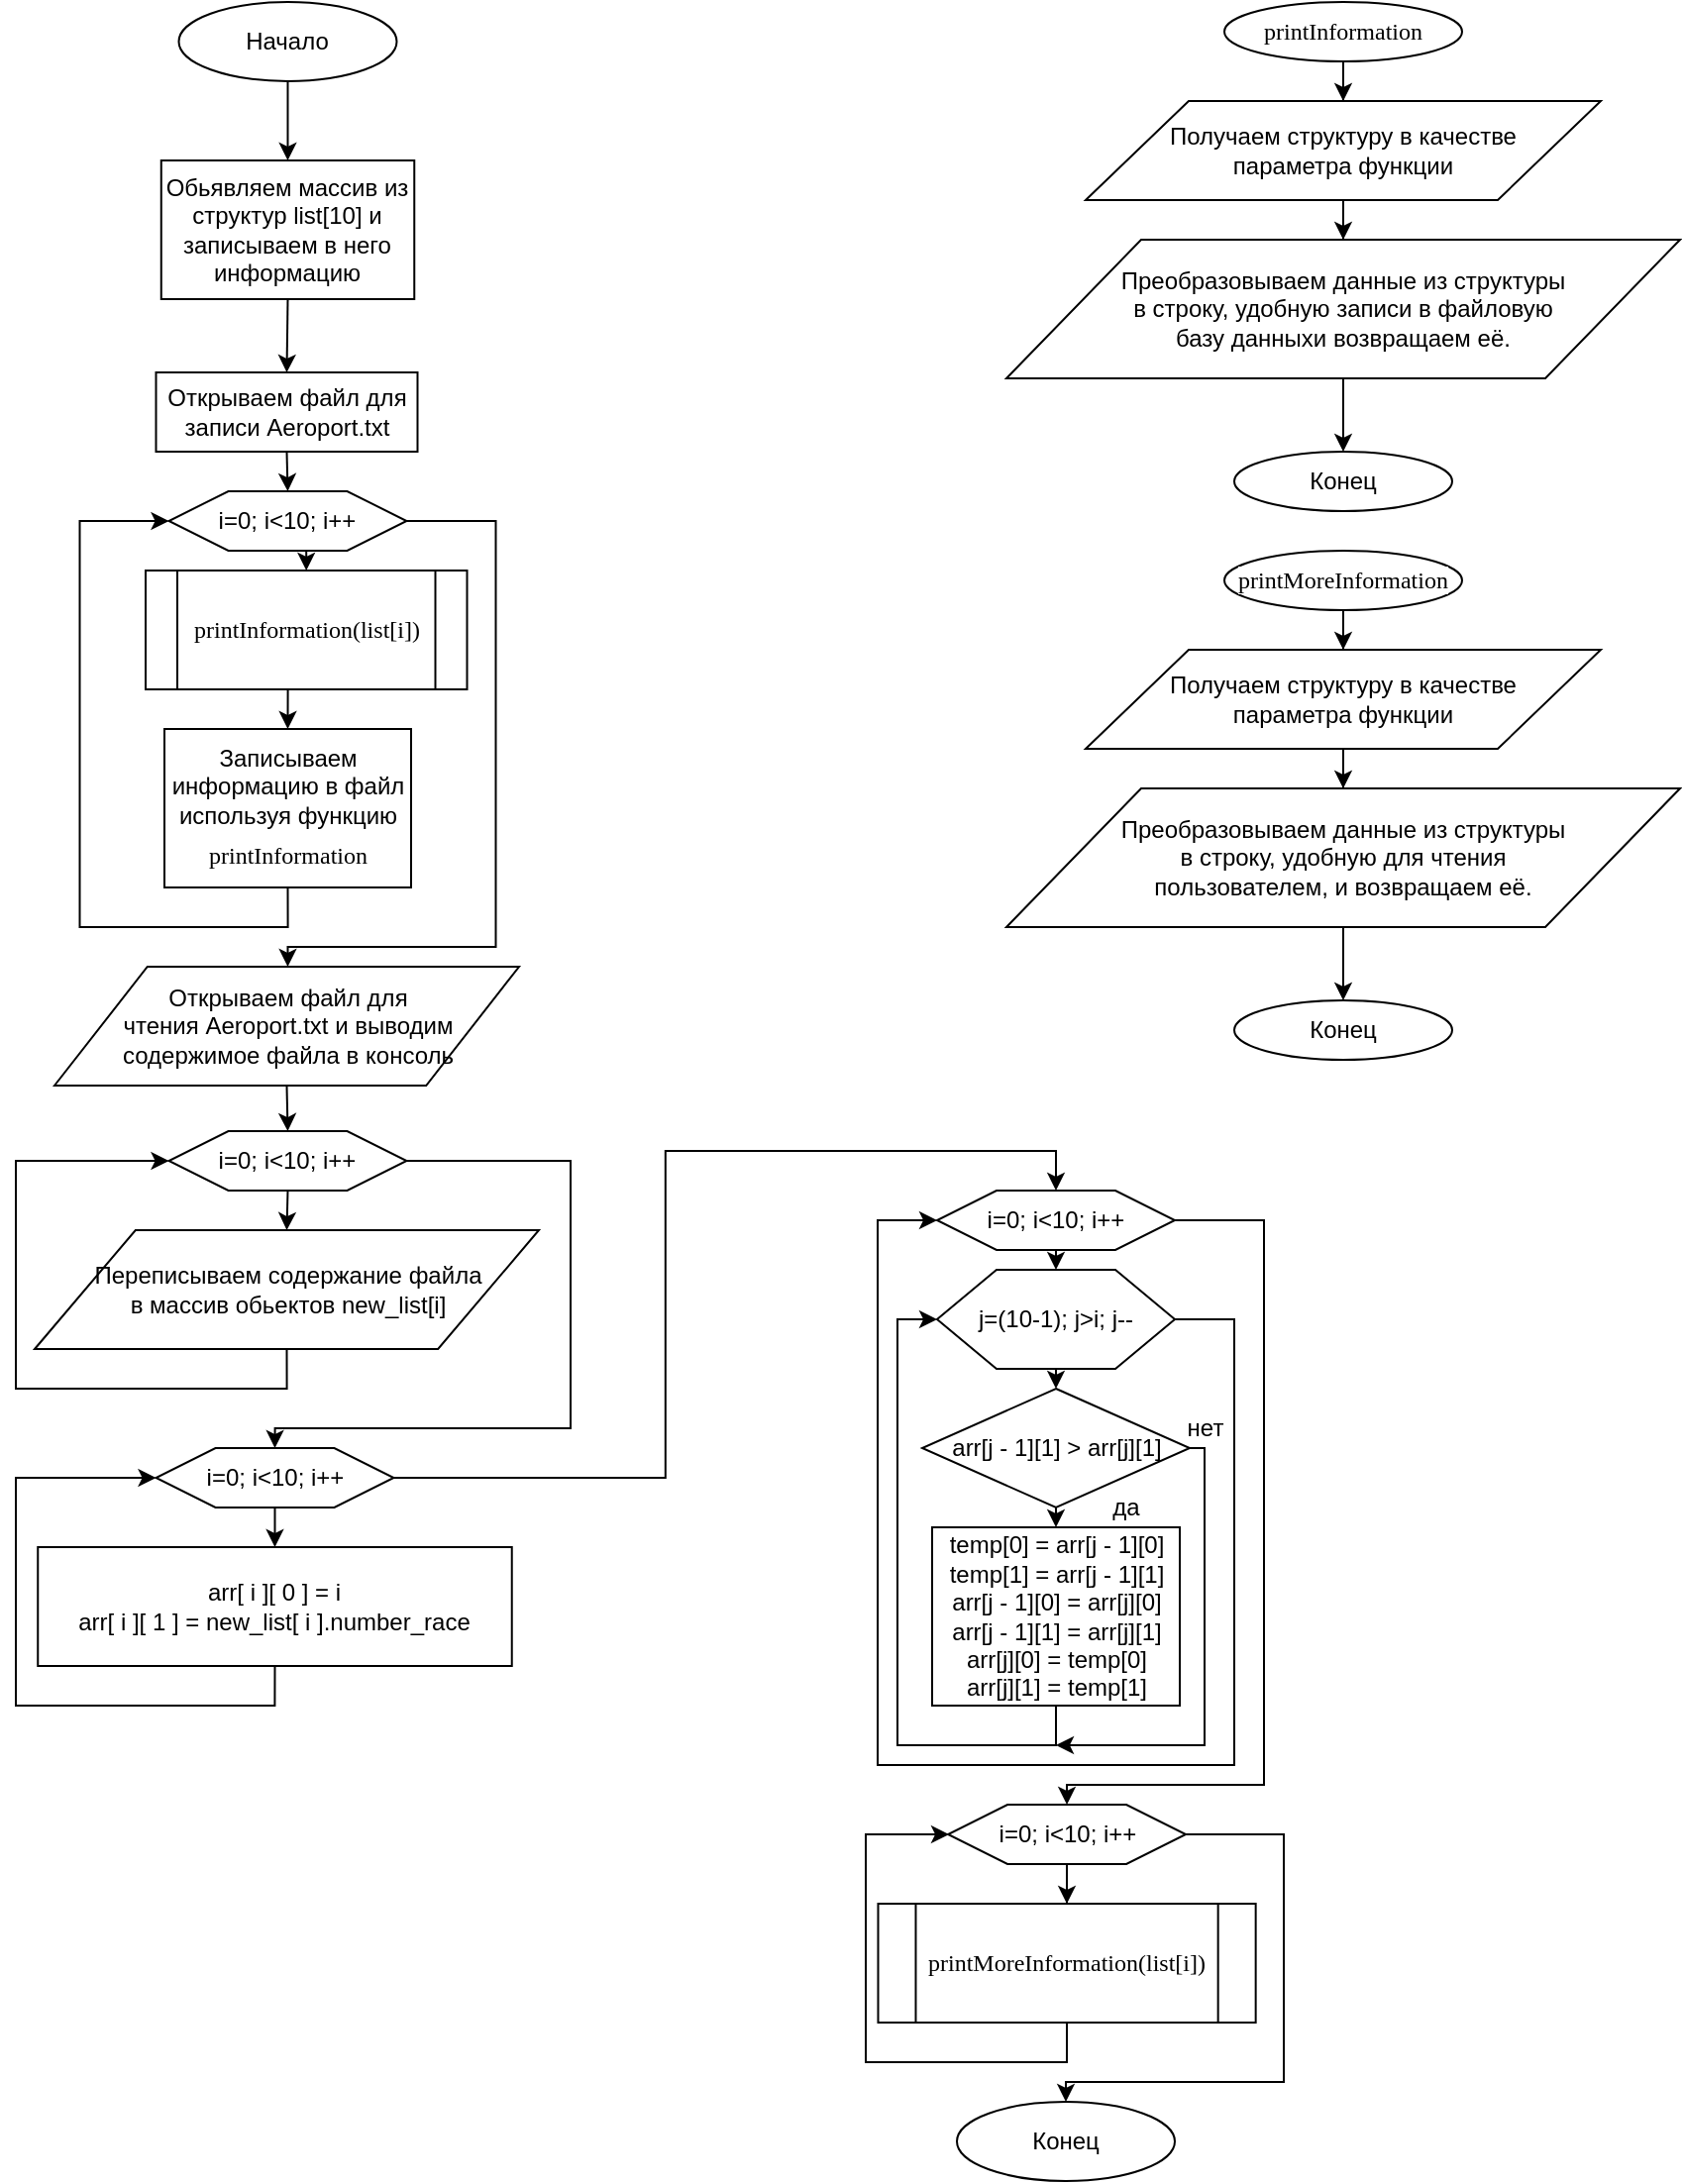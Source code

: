 <mxfile version="12.9.6" type="device"><diagram id="_Iy-XX-RFt_28th7jpNQ" name="Page-1"><mxGraphModel dx="1021" dy="541" grid="1" gridSize="10" guides="1" tooltips="1" connect="1" arrows="1" fold="1" page="1" pageScale="1" pageWidth="850" pageHeight="1100" math="0" shadow="0"><root><mxCell id="0"/><mxCell id="1" parent="0"/><mxCell id="unsGoMdO-lmkZ7KtWesT-106" style="edgeStyle=orthogonalEdgeStyle;rounded=0;orthogonalLoop=1;jettySize=auto;html=1;exitX=0.5;exitY=1;exitDx=0;exitDy=0;" edge="1" parent="1" source="unsGoMdO-lmkZ7KtWesT-107" target="unsGoMdO-lmkZ7KtWesT-109"><mxGeometry relative="1" as="geometry"/></mxCell><mxCell id="unsGoMdO-lmkZ7KtWesT-107" value="Начало" style="ellipse;whiteSpace=wrap;html=1;" vertex="1" parent="1"><mxGeometry x="92.25" width="110" height="40" as="geometry"/></mxCell><mxCell id="unsGoMdO-lmkZ7KtWesT-108" style="edgeStyle=orthogonalEdgeStyle;rounded=0;orthogonalLoop=1;jettySize=auto;html=1;exitX=0.5;exitY=1;exitDx=0;exitDy=0;entryX=0.5;entryY=0;entryDx=0;entryDy=0;" edge="1" parent="1" source="unsGoMdO-lmkZ7KtWesT-109" target="unsGoMdO-lmkZ7KtWesT-111"><mxGeometry relative="1" as="geometry"/></mxCell><mxCell id="unsGoMdO-lmkZ7KtWesT-109" value="Обьявляем массив из структур list[10] и записываем в него информацию" style="rounded=0;whiteSpace=wrap;html=1;" vertex="1" parent="1"><mxGeometry x="83.38" y="80" width="127.75" height="70" as="geometry"/></mxCell><mxCell id="unsGoMdO-lmkZ7KtWesT-110" style="edgeStyle=orthogonalEdgeStyle;rounded=0;orthogonalLoop=1;jettySize=auto;html=1;exitX=0.5;exitY=1;exitDx=0;exitDy=0;entryX=0.5;entryY=0;entryDx=0;entryDy=0;" edge="1" parent="1" source="unsGoMdO-lmkZ7KtWesT-111" target="unsGoMdO-lmkZ7KtWesT-114"><mxGeometry relative="1" as="geometry"/></mxCell><mxCell id="unsGoMdO-lmkZ7KtWesT-111" value="&lt;div&gt;Открываем файл для записи Aeroport.txt&lt;/div&gt;" style="rounded=0;whiteSpace=wrap;html=1;" vertex="1" parent="1"><mxGeometry x="80.75" y="187" width="132" height="40" as="geometry"/></mxCell><mxCell id="unsGoMdO-lmkZ7KtWesT-112" style="edgeStyle=orthogonalEdgeStyle;rounded=0;orthogonalLoop=1;jettySize=auto;html=1;exitX=1;exitY=0.5;exitDx=0;exitDy=0;" edge="1" parent="1" source="unsGoMdO-lmkZ7KtWesT-114" target="unsGoMdO-lmkZ7KtWesT-118"><mxGeometry relative="1" as="geometry"><Array as="points"><mxPoint x="252.25" y="262"/><mxPoint x="252.25" y="477"/><mxPoint x="147.25" y="477"/></Array></mxGeometry></mxCell><mxCell id="unsGoMdO-lmkZ7KtWesT-113" style="edgeStyle=orthogonalEdgeStyle;rounded=0;orthogonalLoop=1;jettySize=auto;html=1;exitX=0.5;exitY=1;exitDx=0;exitDy=0;entryX=0.5;entryY=0;entryDx=0;entryDy=0;" edge="1" parent="1" source="unsGoMdO-lmkZ7KtWesT-114" target="unsGoMdO-lmkZ7KtWesT-122"><mxGeometry relative="1" as="geometry"/></mxCell><mxCell id="unsGoMdO-lmkZ7KtWesT-114" value="i=0; i&amp;lt;10; i++" style="shape=hexagon;perimeter=hexagonPerimeter2;whiteSpace=wrap;html=1;" vertex="1" parent="1"><mxGeometry x="87.25" y="247" width="120" height="30" as="geometry"/></mxCell><mxCell id="unsGoMdO-lmkZ7KtWesT-115" style="edgeStyle=orthogonalEdgeStyle;rounded=0;orthogonalLoop=1;jettySize=auto;html=1;exitX=0.5;exitY=1;exitDx=0;exitDy=0;entryX=0;entryY=0.5;entryDx=0;entryDy=0;" edge="1" parent="1" source="unsGoMdO-lmkZ7KtWesT-116" target="unsGoMdO-lmkZ7KtWesT-114"><mxGeometry relative="1" as="geometry"><mxPoint x="22.25" y="262" as="targetPoint"/><Array as="points"><mxPoint x="147.25" y="467"/><mxPoint x="42.25" y="467"/><mxPoint x="42.25" y="262"/></Array></mxGeometry></mxCell><mxCell id="unsGoMdO-lmkZ7KtWesT-116" value="Записываем информацию в файл используя функцию &lt;font size=&quot;1&quot;&gt;&lt;span style=&quot;background-color: rgb(255 , 255 , 255)&quot;&gt;&lt;font face=&quot;Times New Roman, serif&quot;&gt;&lt;font style=&quot;font-size: 14pt&quot;&gt;&lt;span style=&quot;background-position: 0% 0% ; background-repeat: repeat ; background-attachment: scroll ; background-image: none ; background-size: auto ; font-size: 12px&quot;&gt;printInformation&lt;/span&gt;&lt;/font&gt;&lt;/font&gt;&lt;/span&gt;&lt;/font&gt;" style="rounded=0;whiteSpace=wrap;html=1;" vertex="1" parent="1"><mxGeometry x="85" y="367" width="124.5" height="80" as="geometry"/></mxCell><mxCell id="unsGoMdO-lmkZ7KtWesT-172" style="edgeStyle=orthogonalEdgeStyle;rounded=0;orthogonalLoop=1;jettySize=auto;html=1;exitX=0.5;exitY=1;exitDx=0;exitDy=0;entryX=0.5;entryY=0;entryDx=0;entryDy=0;" edge="1" parent="1" source="unsGoMdO-lmkZ7KtWesT-118" target="unsGoMdO-lmkZ7KtWesT-164"><mxGeometry relative="1" as="geometry"/></mxCell><mxCell id="unsGoMdO-lmkZ7KtWesT-118" value="&lt;div&gt;Открываем файл для &lt;br&gt;&lt;/div&gt;&lt;div&gt;чтения Aeroport.txt и выводим&lt;/div&gt;&lt;div&gt; содержимое файла в консоль&lt;/div&gt;" style="shape=parallelogram;perimeter=parallelogramPerimeter;whiteSpace=wrap;html=1;" vertex="1" parent="1"><mxGeometry x="29.5" y="487" width="234.5" height="60" as="geometry"/></mxCell><mxCell id="unsGoMdO-lmkZ7KtWesT-171" style="edgeStyle=orthogonalEdgeStyle;rounded=0;orthogonalLoop=1;jettySize=auto;html=1;exitX=0.5;exitY=1;exitDx=0;exitDy=0;entryX=0;entryY=0.5;entryDx=0;entryDy=0;" edge="1" parent="1" source="unsGoMdO-lmkZ7KtWesT-120" target="unsGoMdO-lmkZ7KtWesT-164"><mxGeometry relative="1" as="geometry"><Array as="points"><mxPoint x="147" y="700"/><mxPoint x="10" y="700"/><mxPoint x="10" y="585"/></Array></mxGeometry></mxCell><mxCell id="unsGoMdO-lmkZ7KtWesT-120" value="&lt;div&gt;Переписываем содержание файла&lt;/div&gt;&lt;div&gt; в массив обьектов new_list[i]&lt;br&gt;&lt;/div&gt;" style="shape=parallelogram;perimeter=parallelogramPerimeter;whiteSpace=wrap;html=1;" vertex="1" parent="1"><mxGeometry x="19.5" y="620" width="254.5" height="60" as="geometry"/></mxCell><mxCell id="unsGoMdO-lmkZ7KtWesT-121" style="edgeStyle=orthogonalEdgeStyle;rounded=0;orthogonalLoop=1;jettySize=auto;html=1;exitX=0.5;exitY=1;exitDx=0;exitDy=0;entryX=0.5;entryY=0;entryDx=0;entryDy=0;" edge="1" parent="1" source="unsGoMdO-lmkZ7KtWesT-122" target="unsGoMdO-lmkZ7KtWesT-116"><mxGeometry relative="1" as="geometry"/></mxCell><mxCell id="unsGoMdO-lmkZ7KtWesT-122" value="&lt;font style=&quot;font-size: 12px&quot;&gt;&lt;span style=&quot;background-color: rgb(255 , 255 , 255)&quot;&gt;&lt;font style=&quot;font-size: 12px&quot; face=&quot;Times New Roman, serif&quot;&gt;&lt;font style=&quot;font-size: 12px&quot;&gt;&lt;span style=&quot;background-position: 0% 0% ; background-repeat: repeat ; background-attachment: scroll ; background-image: none ; background-size: auto&quot;&gt;printInformation(list[i])&lt;/span&gt;&lt;/font&gt;&lt;/font&gt;&lt;/span&gt;&lt;/font&gt;" style="shape=process;whiteSpace=wrap;html=1;backgroundOutline=1;" vertex="1" parent="1"><mxGeometry x="75.5" y="287" width="162.25" height="60" as="geometry"/></mxCell><mxCell id="unsGoMdO-lmkZ7KtWesT-147" style="edgeStyle=orthogonalEdgeStyle;rounded=0;orthogonalLoop=1;jettySize=auto;html=1;" edge="1" parent="1" source="unsGoMdO-lmkZ7KtWesT-148" target="unsGoMdO-lmkZ7KtWesT-150"><mxGeometry relative="1" as="geometry"/></mxCell><mxCell id="unsGoMdO-lmkZ7KtWesT-148" value="&lt;font style=&quot;font-size: 12px&quot;&gt;&lt;span style=&quot;background-color: rgb(255 , 255 , 255)&quot;&gt;&lt;font style=&quot;font-size: 12px&quot; face=&quot;Times New Roman, serif&quot;&gt;&lt;font style=&quot;font-size: 12px&quot;&gt;&lt;span style=&quot;background-position: 0% 0% ; background-repeat: repeat ; background-attachment: scroll ; background-image: none ; background-size: auto&quot;&gt;printInformation&lt;/span&gt;&lt;/font&gt;&lt;/font&gt;&lt;/span&gt;&lt;/font&gt;" style="ellipse;whiteSpace=wrap;html=1;" vertex="1" parent="1"><mxGeometry x="620" width="120" height="30" as="geometry"/></mxCell><mxCell id="unsGoMdO-lmkZ7KtWesT-149" value="" style="edgeStyle=orthogonalEdgeStyle;rounded=0;orthogonalLoop=1;jettySize=auto;html=1;" edge="1" parent="1" source="unsGoMdO-lmkZ7KtWesT-150" target="unsGoMdO-lmkZ7KtWesT-152"><mxGeometry relative="1" as="geometry"/></mxCell><mxCell id="unsGoMdO-lmkZ7KtWesT-150" value="&lt;div&gt;Получаем структуру в качестве&lt;/div&gt;&lt;div&gt; параметра функции&lt;/div&gt;" style="shape=parallelogram;perimeter=parallelogramPerimeter;whiteSpace=wrap;html=1;" vertex="1" parent="1"><mxGeometry x="550" y="50" width="260" height="50" as="geometry"/></mxCell><mxCell id="unsGoMdO-lmkZ7KtWesT-151" style="edgeStyle=orthogonalEdgeStyle;rounded=0;orthogonalLoop=1;jettySize=auto;html=1;entryX=0.5;entryY=0;entryDx=0;entryDy=0;" edge="1" parent="1" source="unsGoMdO-lmkZ7KtWesT-152" target="unsGoMdO-lmkZ7KtWesT-153"><mxGeometry relative="1" as="geometry"/></mxCell><mxCell id="unsGoMdO-lmkZ7KtWesT-152" value="&lt;div&gt;Преобразовываем данные из структуры&lt;/div&gt;&lt;div&gt; в строку, удобную записи в файловую &lt;br&gt;&lt;/div&gt;&lt;div&gt;базу данныхи возвращаем её.&lt;/div&gt;" style="shape=parallelogram;perimeter=parallelogramPerimeter;whiteSpace=wrap;html=1;" vertex="1" parent="1"><mxGeometry x="510" y="120" width="340" height="70" as="geometry"/></mxCell><mxCell id="unsGoMdO-lmkZ7KtWesT-153" value="Конец" style="ellipse;whiteSpace=wrap;html=1;" vertex="1" parent="1"><mxGeometry x="625" y="227" width="110" height="30" as="geometry"/></mxCell><mxCell id="unsGoMdO-lmkZ7KtWesT-154" style="edgeStyle=orthogonalEdgeStyle;rounded=0;orthogonalLoop=1;jettySize=auto;html=1;" edge="1" parent="1" source="unsGoMdO-lmkZ7KtWesT-155" target="unsGoMdO-lmkZ7KtWesT-157"><mxGeometry relative="1" as="geometry"/></mxCell><mxCell id="unsGoMdO-lmkZ7KtWesT-155" value="&lt;font style=&quot;font-size: 12px&quot;&gt;&lt;span style=&quot;background-color: rgb(255 , 255 , 255)&quot;&gt;&lt;font style=&quot;font-size: 12px&quot; face=&quot;Times New Roman, serif&quot;&gt;&lt;font style=&quot;font-size: 12px&quot;&gt;&lt;span style=&quot;background-position: 0% 0% ; background-repeat: repeat ; background-attachment: scroll ; background-image: none ; background-size: auto&quot;&gt;printMoreInformation&lt;/span&gt;&lt;/font&gt;&lt;/font&gt;&lt;/span&gt;&lt;/font&gt;" style="ellipse;whiteSpace=wrap;html=1;" vertex="1" parent="1"><mxGeometry x="620" y="277" width="120" height="30" as="geometry"/></mxCell><mxCell id="unsGoMdO-lmkZ7KtWesT-156" value="" style="edgeStyle=orthogonalEdgeStyle;rounded=0;orthogonalLoop=1;jettySize=auto;html=1;" edge="1" parent="1" source="unsGoMdO-lmkZ7KtWesT-157" target="unsGoMdO-lmkZ7KtWesT-159"><mxGeometry relative="1" as="geometry"/></mxCell><mxCell id="unsGoMdO-lmkZ7KtWesT-157" value="&lt;div&gt;Получаем структуру в качестве&lt;/div&gt;&lt;div&gt; параметра функции&lt;/div&gt;" style="shape=parallelogram;perimeter=parallelogramPerimeter;whiteSpace=wrap;html=1;" vertex="1" parent="1"><mxGeometry x="550" y="327" width="260" height="50" as="geometry"/></mxCell><mxCell id="unsGoMdO-lmkZ7KtWesT-158" style="edgeStyle=orthogonalEdgeStyle;rounded=0;orthogonalLoop=1;jettySize=auto;html=1;entryX=0.5;entryY=0;entryDx=0;entryDy=0;" edge="1" parent="1" source="unsGoMdO-lmkZ7KtWesT-159" target="unsGoMdO-lmkZ7KtWesT-160"><mxGeometry relative="1" as="geometry"/></mxCell><mxCell id="unsGoMdO-lmkZ7KtWesT-159" value="&lt;div&gt;Преобразовываем данные из структуры&lt;/div&gt;&lt;div&gt; в строку, удобную для чтения&lt;/div&gt;&lt;div&gt; пользователем, и возвращаем её.&lt;/div&gt;" style="shape=parallelogram;perimeter=parallelogramPerimeter;whiteSpace=wrap;html=1;" vertex="1" parent="1"><mxGeometry x="510" y="397" width="340" height="70" as="geometry"/></mxCell><mxCell id="unsGoMdO-lmkZ7KtWesT-160" value="Конец" style="ellipse;whiteSpace=wrap;html=1;" vertex="1" parent="1"><mxGeometry x="625" y="504" width="110" height="30" as="geometry"/></mxCell><mxCell id="unsGoMdO-lmkZ7KtWesT-170" style="edgeStyle=orthogonalEdgeStyle;rounded=0;orthogonalLoop=1;jettySize=auto;html=1;exitX=0.5;exitY=1;exitDx=0;exitDy=0;entryX=0.5;entryY=0;entryDx=0;entryDy=0;" edge="1" parent="1" source="unsGoMdO-lmkZ7KtWesT-164" target="unsGoMdO-lmkZ7KtWesT-120"><mxGeometry relative="1" as="geometry"/></mxCell><mxCell id="unsGoMdO-lmkZ7KtWesT-174" style="edgeStyle=orthogonalEdgeStyle;rounded=0;orthogonalLoop=1;jettySize=auto;html=1;exitX=1;exitY=0.5;exitDx=0;exitDy=0;entryX=0.5;entryY=0;entryDx=0;entryDy=0;" edge="1" parent="1" source="unsGoMdO-lmkZ7KtWesT-164" target="unsGoMdO-lmkZ7KtWesT-173"><mxGeometry relative="1" as="geometry"><Array as="points"><mxPoint x="290" y="585"/><mxPoint x="290" y="720"/><mxPoint x="141" y="720"/></Array></mxGeometry></mxCell><mxCell id="unsGoMdO-lmkZ7KtWesT-164" value="i=0; i&amp;lt;10; i++" style="shape=hexagon;perimeter=hexagonPerimeter2;whiteSpace=wrap;html=1;" vertex="1" parent="1"><mxGeometry x="87.25" y="570" width="120" height="30" as="geometry"/></mxCell><mxCell id="unsGoMdO-lmkZ7KtWesT-176" style="edgeStyle=orthogonalEdgeStyle;rounded=0;orthogonalLoop=1;jettySize=auto;html=1;exitX=0.5;exitY=1;exitDx=0;exitDy=0;entryX=0.5;entryY=0;entryDx=0;entryDy=0;" edge="1" parent="1" source="unsGoMdO-lmkZ7KtWesT-173" target="unsGoMdO-lmkZ7KtWesT-175"><mxGeometry relative="1" as="geometry"/></mxCell><mxCell id="unsGoMdO-lmkZ7KtWesT-259" style="edgeStyle=orthogonalEdgeStyle;rounded=0;orthogonalLoop=1;jettySize=auto;html=1;exitX=1;exitY=0.5;exitDx=0;exitDy=0;entryX=0.5;entryY=0;entryDx=0;entryDy=0;" edge="1" parent="1" source="unsGoMdO-lmkZ7KtWesT-173" target="unsGoMdO-lmkZ7KtWesT-245"><mxGeometry relative="1" as="geometry"/></mxCell><mxCell id="unsGoMdO-lmkZ7KtWesT-173" value="i=0; i&amp;lt;10; i++" style="shape=hexagon;perimeter=hexagonPerimeter2;whiteSpace=wrap;html=1;" vertex="1" parent="1"><mxGeometry x="80.75" y="730" width="120" height="30" as="geometry"/></mxCell><mxCell id="unsGoMdO-lmkZ7KtWesT-177" style="edgeStyle=orthogonalEdgeStyle;rounded=0;orthogonalLoop=1;jettySize=auto;html=1;exitX=0.5;exitY=1;exitDx=0;exitDy=0;entryX=0;entryY=0.5;entryDx=0;entryDy=0;" edge="1" parent="1" source="unsGoMdO-lmkZ7KtWesT-175" target="unsGoMdO-lmkZ7KtWesT-173"><mxGeometry relative="1" as="geometry"><Array as="points"><mxPoint x="141" y="860"/><mxPoint x="10" y="860"/><mxPoint x="10" y="745"/></Array></mxGeometry></mxCell><mxCell id="unsGoMdO-lmkZ7KtWesT-175" value="&lt;div&gt;arr[ i ][ 0 ] = i&lt;/div&gt;&lt;div&gt;arr[ i ][ 1 ] = new_list[ i ].number_race&lt;br&gt;&lt;/div&gt;" style="rounded=0;whiteSpace=wrap;html=1;" vertex="1" parent="1"><mxGeometry x="21.12" y="780" width="239.25" height="60" as="geometry"/></mxCell><mxCell id="unsGoMdO-lmkZ7KtWesT-219" style="edgeStyle=orthogonalEdgeStyle;rounded=0;orthogonalLoop=1;jettySize=auto;html=1;exitX=1;exitY=0.5;exitDx=0;exitDy=0;" edge="1" parent="1" target="unsGoMdO-lmkZ7KtWesT-232"><mxGeometry relative="1" as="geometry"><Array as="points"><mxPoint x="910" y="1363"/><mxPoint x="910" y="1560"/><mxPoint x="820" y="1560"/></Array><mxPoint x="880" y="1362.5" as="sourcePoint"/></mxGeometry></mxCell><mxCell id="unsGoMdO-lmkZ7KtWesT-221" style="edgeStyle=orthogonalEdgeStyle;rounded=0;orthogonalLoop=1;jettySize=auto;html=1;exitX=1;exitY=0.5;exitDx=0;exitDy=0;entryX=0;entryY=0.5;entryDx=0;entryDy=0;" edge="1" parent="1" source="unsGoMdO-lmkZ7KtWesT-223"><mxGeometry relative="1" as="geometry"><Array as="points"><mxPoint x="900" y="1400"/><mxPoint x="900" y="1550"/><mxPoint x="730" y="1550"/><mxPoint x="730" y="1363"/></Array><mxPoint x="760" y="1362.5" as="targetPoint"/></mxGeometry></mxCell><mxCell id="unsGoMdO-lmkZ7KtWesT-234" style="edgeStyle=orthogonalEdgeStyle;rounded=0;orthogonalLoop=1;jettySize=auto;html=1;exitX=1;exitY=0.5;exitDx=0;exitDy=0;entryX=0.5;entryY=0;entryDx=0;entryDy=0;" edge="1" parent="1" target="unsGoMdO-lmkZ7KtWesT-240"><mxGeometry relative="1" as="geometry"><Array as="points"><mxPoint x="900" y="1623"/><mxPoint x="900" y="1700"/><mxPoint x="820" y="1700"/></Array><mxPoint x="880" y="1622.5" as="sourcePoint"/></mxGeometry></mxCell><mxCell id="unsGoMdO-lmkZ7KtWesT-239" style="edgeStyle=orthogonalEdgeStyle;rounded=0;orthogonalLoop=1;jettySize=auto;html=1;exitX=1;exitY=0.5;exitDx=0;exitDy=0;" edge="1" parent="1" target="unsGoMdO-lmkZ7KtWesT-243"><mxGeometry relative="1" as="geometry"><Array as="points"><mxPoint x="900" y="1723"/><mxPoint x="900" y="1800"/><mxPoint x="820" y="1800"/></Array><mxPoint x="880" y="1722.5" as="sourcePoint"/></mxGeometry></mxCell><mxCell id="unsGoMdO-lmkZ7KtWesT-244" style="edgeStyle=orthogonalEdgeStyle;rounded=0;orthogonalLoop=1;jettySize=auto;html=1;exitX=0.5;exitY=1;exitDx=0;exitDy=0;entryX=0.5;entryY=0;entryDx=0;entryDy=0;" edge="1" parent="1" source="unsGoMdO-lmkZ7KtWesT-245" target="unsGoMdO-lmkZ7KtWesT-248"><mxGeometry relative="1" as="geometry"/></mxCell><mxCell id="unsGoMdO-lmkZ7KtWesT-265" style="edgeStyle=orthogonalEdgeStyle;rounded=0;orthogonalLoop=1;jettySize=auto;html=1;exitX=1;exitY=0.5;exitDx=0;exitDy=0;entryX=0.5;entryY=0;entryDx=0;entryDy=0;" edge="1" parent="1" source="unsGoMdO-lmkZ7KtWesT-245" target="unsGoMdO-lmkZ7KtWesT-261"><mxGeometry relative="1" as="geometry"><Array as="points"><mxPoint x="640" y="615"/><mxPoint x="640" y="900"/><mxPoint x="541" y="900"/></Array></mxGeometry></mxCell><mxCell id="unsGoMdO-lmkZ7KtWesT-245" value="i=0; i&amp;lt;10; i++" style="shape=hexagon;perimeter=hexagonPerimeter2;whiteSpace=wrap;html=1;" vertex="1" parent="1"><mxGeometry x="475" y="600" width="120" height="30" as="geometry"/></mxCell><mxCell id="unsGoMdO-lmkZ7KtWesT-246" style="edgeStyle=orthogonalEdgeStyle;rounded=0;orthogonalLoop=1;jettySize=auto;html=1;exitX=0.5;exitY=1;exitDx=0;exitDy=0;entryX=0.5;entryY=0;entryDx=0;entryDy=0;" edge="1" parent="1" source="unsGoMdO-lmkZ7KtWesT-248" target="unsGoMdO-lmkZ7KtWesT-251"><mxGeometry relative="1" as="geometry"/></mxCell><mxCell id="unsGoMdO-lmkZ7KtWesT-247" style="edgeStyle=orthogonalEdgeStyle;rounded=0;orthogonalLoop=1;jettySize=auto;html=1;exitX=1;exitY=0.5;exitDx=0;exitDy=0;entryX=0;entryY=0.5;entryDx=0;entryDy=0;" edge="1" parent="1" source="unsGoMdO-lmkZ7KtWesT-248" target="unsGoMdO-lmkZ7KtWesT-245"><mxGeometry relative="1" as="geometry"><Array as="points"><mxPoint x="625" y="665"/><mxPoint x="625" y="890"/><mxPoint x="445" y="890"/><mxPoint x="445" y="615"/></Array></mxGeometry></mxCell><mxCell id="unsGoMdO-lmkZ7KtWesT-248" value="j=(10-1); j&amp;gt;i; j--" style="shape=hexagon;perimeter=hexagonPerimeter2;whiteSpace=wrap;html=1;" vertex="1" parent="1"><mxGeometry x="475" y="640" width="120" height="50" as="geometry"/></mxCell><mxCell id="unsGoMdO-lmkZ7KtWesT-249" style="edgeStyle=orthogonalEdgeStyle;rounded=0;orthogonalLoop=1;jettySize=auto;html=1;exitX=0.5;exitY=1;exitDx=0;exitDy=0;entryX=0.5;entryY=0;entryDx=0;entryDy=0;" edge="1" parent="1" source="unsGoMdO-lmkZ7KtWesT-251" target="unsGoMdO-lmkZ7KtWesT-253"><mxGeometry relative="1" as="geometry"/></mxCell><mxCell id="unsGoMdO-lmkZ7KtWesT-256" style="edgeStyle=orthogonalEdgeStyle;rounded=0;orthogonalLoop=1;jettySize=auto;html=1;exitX=1;exitY=0.5;exitDx=0;exitDy=0;" edge="1" parent="1" source="unsGoMdO-lmkZ7KtWesT-251"><mxGeometry relative="1" as="geometry"><mxPoint x="535" y="880" as="targetPoint"/><Array as="points"><mxPoint x="610" y="730"/><mxPoint x="610" y="880"/></Array></mxGeometry></mxCell><mxCell id="unsGoMdO-lmkZ7KtWesT-251" value="arr[j - 1][1] &amp;gt; arr[j][1]" style="rhombus;whiteSpace=wrap;html=1;" vertex="1" parent="1"><mxGeometry x="467.5" y="700" width="135" height="60" as="geometry"/></mxCell><mxCell id="unsGoMdO-lmkZ7KtWesT-252" style="edgeStyle=orthogonalEdgeStyle;rounded=0;orthogonalLoop=1;jettySize=auto;html=1;exitX=0.5;exitY=1;exitDx=0;exitDy=0;entryX=0;entryY=0.5;entryDx=0;entryDy=0;" edge="1" parent="1" source="unsGoMdO-lmkZ7KtWesT-253" target="unsGoMdO-lmkZ7KtWesT-248"><mxGeometry relative="1" as="geometry"/></mxCell><mxCell id="unsGoMdO-lmkZ7KtWesT-253" value="&lt;div&gt;temp[0] = arr[j - 1][0]&lt;/div&gt;&lt;div&gt;temp[1] = arr[j - 1][1]&lt;/div&gt;&lt;div&gt; arr[j - 1][0] = arr[j][0]&lt;/div&gt;&lt;div&gt;arr[j - 1][1] = arr[j][1]&lt;/div&gt;&lt;div&gt;arr[j][0] = temp[0]&lt;/div&gt;&lt;div&gt;arr[j][1] = temp[1]&lt;/div&gt;" style="rounded=0;whiteSpace=wrap;html=1;" vertex="1" parent="1"><mxGeometry x="472.5" y="770" width="125" height="90" as="geometry"/></mxCell><mxCell id="unsGoMdO-lmkZ7KtWesT-254" value="&lt;div&gt;да&lt;/div&gt;" style="text;html=1;align=center;verticalAlign=middle;resizable=0;points=[];autosize=1;" vertex="1" parent="1"><mxGeometry x="555" y="750" width="30" height="20" as="geometry"/></mxCell><mxCell id="unsGoMdO-lmkZ7KtWesT-255" value="&lt;div&gt;нет&lt;/div&gt;" style="text;html=1;align=center;verticalAlign=middle;resizable=0;points=[];autosize=1;" vertex="1" parent="1"><mxGeometry x="595" y="710" width="30" height="20" as="geometry"/></mxCell><mxCell id="unsGoMdO-lmkZ7KtWesT-266" style="edgeStyle=orthogonalEdgeStyle;rounded=0;orthogonalLoop=1;jettySize=auto;html=1;exitX=0.5;exitY=1;exitDx=0;exitDy=0;" edge="1" parent="1" source="unsGoMdO-lmkZ7KtWesT-261" target="unsGoMdO-lmkZ7KtWesT-269"><mxGeometry relative="1" as="geometry"><mxPoint x="540.53" y="960" as="targetPoint"/></mxGeometry></mxCell><mxCell id="unsGoMdO-lmkZ7KtWesT-272" style="edgeStyle=orthogonalEdgeStyle;rounded=0;orthogonalLoop=1;jettySize=auto;html=1;exitX=1;exitY=0.5;exitDx=0;exitDy=0;" edge="1" parent="1" source="unsGoMdO-lmkZ7KtWesT-261" target="unsGoMdO-lmkZ7KtWesT-271"><mxGeometry relative="1" as="geometry"><Array as="points"><mxPoint x="650" y="925"/><mxPoint x="650" y="1050"/><mxPoint x="540" y="1050"/></Array></mxGeometry></mxCell><mxCell id="unsGoMdO-lmkZ7KtWesT-261" value="i=0; i&amp;lt;10; i++" style="shape=hexagon;perimeter=hexagonPerimeter2;whiteSpace=wrap;html=1;" vertex="1" parent="1"><mxGeometry x="480.53" y="910" width="120" height="30" as="geometry"/></mxCell><mxCell id="unsGoMdO-lmkZ7KtWesT-270" style="edgeStyle=orthogonalEdgeStyle;rounded=0;orthogonalLoop=1;jettySize=auto;html=1;exitX=0.5;exitY=1;exitDx=0;exitDy=0;" edge="1" parent="1" source="unsGoMdO-lmkZ7KtWesT-269"><mxGeometry relative="1" as="geometry"><mxPoint x="481" y="925" as="targetPoint"/><Array as="points"><mxPoint x="541" y="1040"/><mxPoint x="439" y="1040"/><mxPoint x="439" y="925"/></Array></mxGeometry></mxCell><mxCell id="unsGoMdO-lmkZ7KtWesT-269" value="&lt;font style=&quot;font-size: 12px&quot;&gt;&lt;span style=&quot;background-color: rgb(255 , 255 , 255)&quot;&gt;&lt;font style=&quot;font-size: 12px&quot; face=&quot;Times New Roman, serif&quot;&gt;&lt;font style=&quot;font-size: 12px&quot;&gt;&lt;span style=&quot;background-position: 0% 0% ; background-repeat: repeat ; background-attachment: scroll ; background-image: none ; background-size: auto&quot;&gt;printMoreInformation(list[i])&lt;/span&gt;&lt;/font&gt;&lt;/font&gt;&lt;/span&gt;&lt;/font&gt;" style="shape=process;whiteSpace=wrap;html=1;backgroundOutline=1;" vertex="1" parent="1"><mxGeometry x="445.24" y="960" width="190.59" height="60" as="geometry"/></mxCell><mxCell id="unsGoMdO-lmkZ7KtWesT-271" value="Конец" style="ellipse;whiteSpace=wrap;html=1;" vertex="1" parent="1"><mxGeometry x="485" y="1060" width="110" height="40" as="geometry"/></mxCell></root></mxGraphModel></diagram></mxfile>